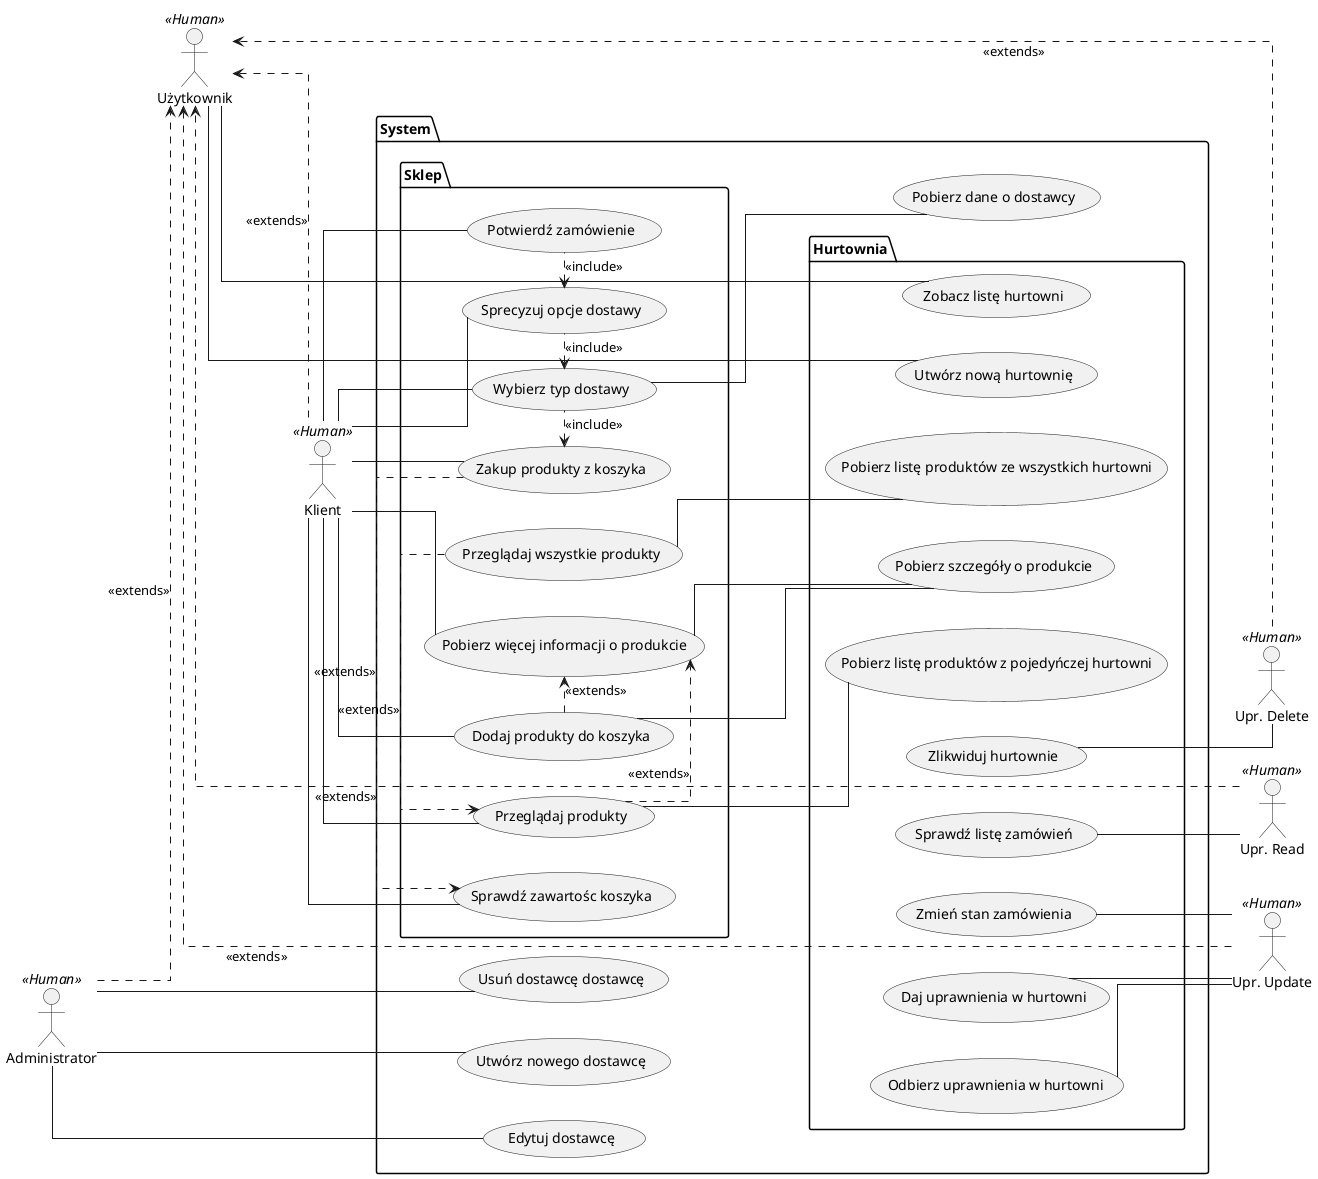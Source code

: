 @startuml
left to right direction
skinparam linetype ortho
actor Klient as AK << Human >>
actor Administrator as AA << Human >>
actor Użytkownik as AU << Human >>
together {
        package System {
                package Sklep {
                        together {
                                usecase "Przeglądaj wszystkie produkty" as UC0
                                usecase "Przeglądaj produkty" as UC1
                                usecase "Pobierz więcej informacji o produkcie" as UC2
                                usecase "Dodaj produkty do koszyka" as UC3
                        }
                        usecase "Sprawdź zawartośc koszyka" as UC4
                        together {
                                usecase "Zakup produkty z koszyka" as UC5
                                usecase "Wybierz typ dostawy" as UC6
                                usecase "Sprecyzuj opcje dostawy" as UC7
                                usecase "Potwierdź zamówienie" as UC8
                        }
                }
                
                package Hurtownia {
                        usecase "Pobierz listę produktów ze wszystkich hurtowni" as UV1
                        usecase "Pobierz listę produktów z pojedyńczej hurtowni" as UV2
                        usecase "Pobierz szczegóły o produkcie" as UV3
                        usecase "Utwórz nową hurtownię" as UV4
                        usecase "Zobacz listę hurtowni" as UV5
                        usecase "Daj uprawnienia w hurtowni" as UV6
                        usecase "Odbierz uprawnienia w hurtowni" as UV7
                        usecase "Sprawdź listę zamówień" as UV8
                        usecase "Zmień stan zamówienia" as UV9
                        usecase "Zlikwiduj hurtownie" as UV10
                }
                usecase "Utwórz nowego dostawcę" as UA1
                usecase "Edytuj dostawcę" as UA2
                usecase "Usuń dostawcę dostawcę" as UA3
                usecase "Pobierz dane o dostawcy" as UA4
                '        actor Sklep as AS << Application >>
        }
        together {
                actor "Upr. Read" as AUR << Human >>
                actor "Upr. Update" as AUU << Human >>
                actor "Upr. Delete" as AUD << Human >>
        }
}
AK -- UC1
AK -- UC2
AK -- UC3
AK -- UC4
AK -- UC5
AK -- UC6
AK -- UC7
AK -- UC8

UC0 --- UV1
UC1 --- UV2
UC3 --- UV3
UV3 --- UC2

' UC3 --- AS
' UC4 --- AS
' UC5 --- AS
' UC6 --- AS
' UC7 --- AS
' UC8 --- AS

UC1 <. UC0 : <<extends>>
UC1 .> UC2 : <<extends>>
UC3 .> UC2 : <<extends>>

UC5 .> UC4 : <<extends>>
UC5 <. UC6 : <<include>>
UC6 <. UC7 : <<include>>
UC7 <. UC8 : <<include>>

AA ..> AU : <<extends>>
AU <.. AK : <<extends>>

AUR .> AU : <<extends>>
AUD .> AU : <<extends>>
AUU .> AU : <<extends>>

AU -- UV4
AU -- UV5

AUR -- UV8
AUD -- UV10

AA -- UA1
AA -- UA2
AA -- UA3

UV6 -- AUU
UV7 -- AUU
UV9 -- AUU

UC6 --- UA4

@enduml
